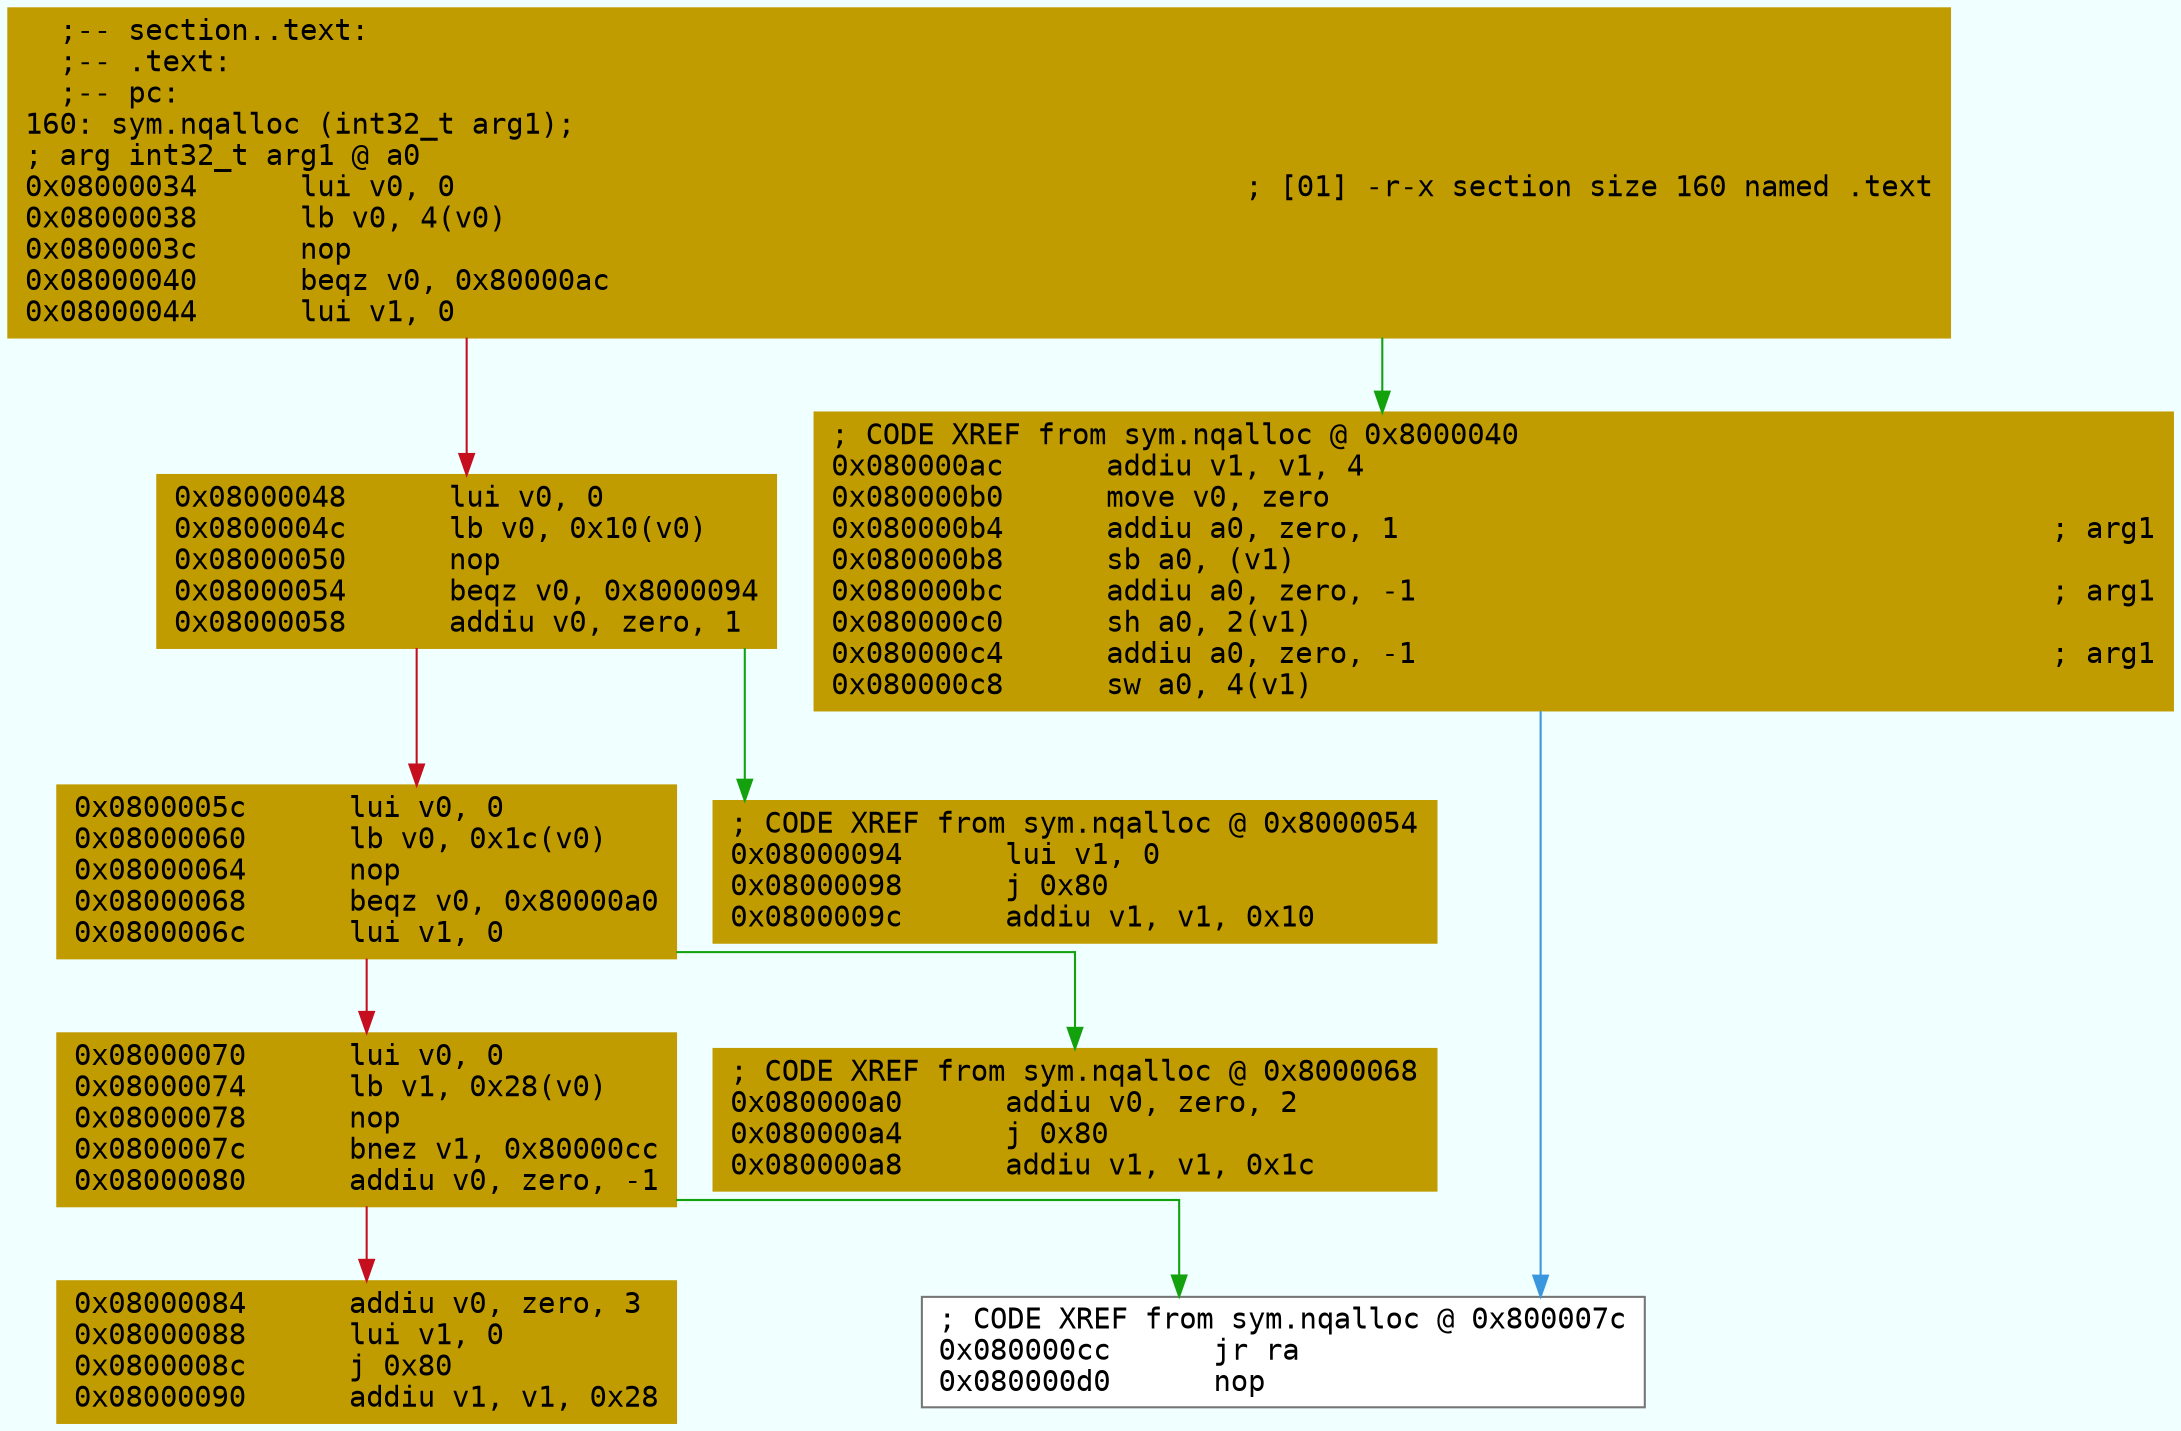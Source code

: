 digraph code {
	graph [bgcolor=azure fontsize=8 fontname="Courier" splines="ortho"];
	node [fillcolor=gray style=filled shape=box];
	edge [arrowhead="normal"];
	"0x08000034" [URL="sym.nqalloc/0x08000034", fillcolor="#c19c00",color="#c19c00", fontname="Courier",label="  ;-- section..text:\l  ;-- .text:\l  ;-- pc:\l160: sym.nqalloc (int32_t arg1);\l; arg int32_t arg1 @ a0\l0x08000034      lui v0, 0                                              ; [01] -r-x section size 160 named .text\l0x08000038      lb v0, 4(v0)\l0x0800003c      nop\l0x08000040      beqz v0, 0x80000ac\l0x08000044      lui v1, 0\l"]
	"0x08000048" [URL="sym.nqalloc/0x08000048", fillcolor="#c19c00",color="#c19c00", fontname="Courier",label="0x08000048      lui v0, 0\l0x0800004c      lb v0, 0x10(v0)\l0x08000050      nop\l0x08000054      beqz v0, 0x8000094\l0x08000058      addiu v0, zero, 1\l"]
	"0x0800005c" [URL="sym.nqalloc/0x0800005c", fillcolor="#c19c00",color="#c19c00", fontname="Courier",label="0x0800005c      lui v0, 0\l0x08000060      lb v0, 0x1c(v0)\l0x08000064      nop\l0x08000068      beqz v0, 0x80000a0\l0x0800006c      lui v1, 0\l"]
	"0x08000070" [URL="sym.nqalloc/0x08000070", fillcolor="#c19c00",color="#c19c00", fontname="Courier",label="0x08000070      lui v0, 0\l0x08000074      lb v1, 0x28(v0)\l0x08000078      nop\l0x0800007c      bnez v1, 0x80000cc\l0x08000080      addiu v0, zero, -1\l"]
	"0x08000084" [URL="sym.nqalloc/0x08000084", fillcolor="#c19c00",color="#c19c00", fontname="Courier",label="0x08000084      addiu v0, zero, 3\l0x08000088      lui v1, 0\l0x0800008c      j 0x80\l0x08000090      addiu v1, v1, 0x28\l"]
	"0x08000094" [URL="sym.nqalloc/0x08000094", fillcolor="#c19c00",color="#c19c00", fontname="Courier",label="; CODE XREF from sym.nqalloc @ 0x8000054\l0x08000094      lui v1, 0\l0x08000098      j 0x80\l0x0800009c      addiu v1, v1, 0x10\l"]
	"0x080000a0" [URL="sym.nqalloc/0x080000a0", fillcolor="#c19c00",color="#c19c00", fontname="Courier",label="; CODE XREF from sym.nqalloc @ 0x8000068\l0x080000a0      addiu v0, zero, 2\l0x080000a4      j 0x80\l0x080000a8      addiu v1, v1, 0x1c\l"]
	"0x080000ac" [URL="sym.nqalloc/0x080000ac", fillcolor="#c19c00",color="#c19c00", fontname="Courier",label="; CODE XREF from sym.nqalloc @ 0x8000040\l0x080000ac      addiu v1, v1, 4\l0x080000b0      move v0, zero\l0x080000b4      addiu a0, zero, 1                                      ; arg1\l0x080000b8      sb a0, (v1)\l0x080000bc      addiu a0, zero, -1                                     ; arg1\l0x080000c0      sh a0, 2(v1)\l0x080000c4      addiu a0, zero, -1                                     ; arg1\l0x080000c8      sw a0, 4(v1)\l"]
	"0x080000cc" [URL="sym.nqalloc/0x080000cc", fillcolor="white",color="#767676", fontname="Courier",label="; CODE XREF from sym.nqalloc @ 0x800007c\l0x080000cc      jr ra\l0x080000d0      nop\l"]
        "0x08000034" -> "0x080000ac" [color="#13a10e"];
        "0x08000034" -> "0x08000048" [color="#c50f1f"];
        "0x08000048" -> "0x08000094" [color="#13a10e"];
        "0x08000048" -> "0x0800005c" [color="#c50f1f"];
        "0x0800005c" -> "0x080000a0" [color="#13a10e"];
        "0x0800005c" -> "0x08000070" [color="#c50f1f"];
        "0x08000070" -> "0x080000cc" [color="#13a10e"];
        "0x08000070" -> "0x08000084" [color="#c50f1f"];
        "0x080000ac" -> "0x080000cc" [color="#3a96dd"];
}
